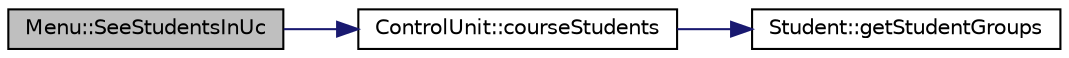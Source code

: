 digraph "Menu::SeeStudentsInUc"
{
 // LATEX_PDF_SIZE
  edge [fontname="Helvetica",fontsize="10",labelfontname="Helvetica",labelfontsize="10"];
  node [fontname="Helvetica",fontsize="10",shape=record];
  rankdir="LR";
  Node1 [label="Menu::SeeStudentsInUc",height=0.2,width=0.4,color="black", fillcolor="grey75", style="filled", fontcolor="black",tooltip="Lists all the students in a specific course."];
  Node1 -> Node2 [color="midnightblue",fontsize="10",style="solid"];
  Node2 [label="ControlUnit::courseStudents",height=0.2,width=0.4,color="black", fillcolor="white", style="filled",URL="$class_control_unit.html#ae4534630678efed0e019664047ccbaf9",tooltip="Displays the students enrolled in a specific course."];
  Node2 -> Node3 [color="midnightblue",fontsize="10",style="solid"];
  Node3 [label="Student::getStudentGroups",height=0.2,width=0.4,color="black", fillcolor="white", style="filled",URL="$class_student.html#ad3420b04fc1bb5dcc413bfa771db896d",tooltip="Gets all the classes the student belongs to."];
}
